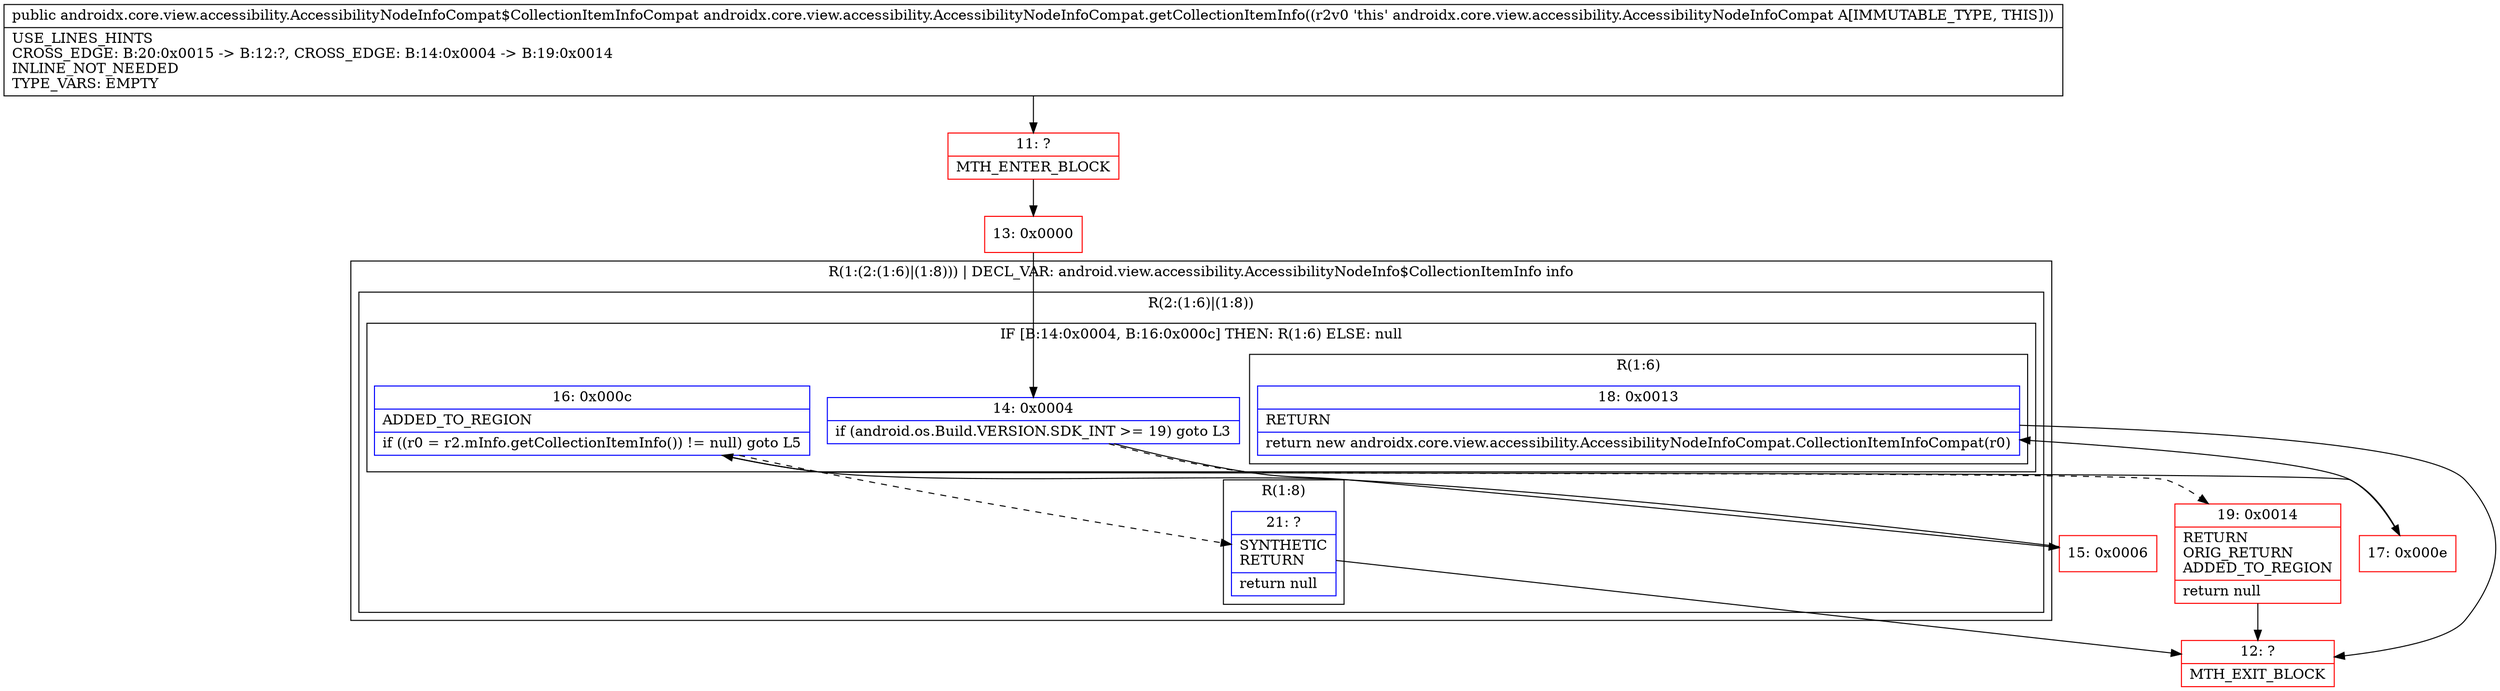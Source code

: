 digraph "CFG forandroidx.core.view.accessibility.AccessibilityNodeInfoCompat.getCollectionItemInfo()Landroidx\/core\/view\/accessibility\/AccessibilityNodeInfoCompat$CollectionItemInfoCompat;" {
subgraph cluster_Region_1971169740 {
label = "R(1:(2:(1:6)|(1:8))) | DECL_VAR: android.view.accessibility.AccessibilityNodeInfo$CollectionItemInfo info\l";
node [shape=record,color=blue];
subgraph cluster_Region_1966442405 {
label = "R(2:(1:6)|(1:8))";
node [shape=record,color=blue];
subgraph cluster_IfRegion_815101000 {
label = "IF [B:14:0x0004, B:16:0x000c] THEN: R(1:6) ELSE: null";
node [shape=record,color=blue];
Node_14 [shape=record,label="{14\:\ 0x0004|if (android.os.Build.VERSION.SDK_INT \>= 19) goto L3\l}"];
Node_16 [shape=record,label="{16\:\ 0x000c|ADDED_TO_REGION\l|if ((r0 = r2.mInfo.getCollectionItemInfo()) != null) goto L5\l}"];
subgraph cluster_Region_1325716891 {
label = "R(1:6)";
node [shape=record,color=blue];
Node_18 [shape=record,label="{18\:\ 0x0013|RETURN\l|return new androidx.core.view.accessibility.AccessibilityNodeInfoCompat.CollectionItemInfoCompat(r0)\l}"];
}
}
subgraph cluster_Region_1462707838 {
label = "R(1:8)";
node [shape=record,color=blue];
Node_21 [shape=record,label="{21\:\ ?|SYNTHETIC\lRETURN\l|return null\l}"];
}
}
}
Node_11 [shape=record,color=red,label="{11\:\ ?|MTH_ENTER_BLOCK\l}"];
Node_13 [shape=record,color=red,label="{13\:\ 0x0000}"];
Node_15 [shape=record,color=red,label="{15\:\ 0x0006}"];
Node_17 [shape=record,color=red,label="{17\:\ 0x000e}"];
Node_12 [shape=record,color=red,label="{12\:\ ?|MTH_EXIT_BLOCK\l}"];
Node_19 [shape=record,color=red,label="{19\:\ 0x0014|RETURN\lORIG_RETURN\lADDED_TO_REGION\l|return null\l}"];
MethodNode[shape=record,label="{public androidx.core.view.accessibility.AccessibilityNodeInfoCompat$CollectionItemInfoCompat androidx.core.view.accessibility.AccessibilityNodeInfoCompat.getCollectionItemInfo((r2v0 'this' androidx.core.view.accessibility.AccessibilityNodeInfoCompat A[IMMUTABLE_TYPE, THIS]))  | USE_LINES_HINTS\lCROSS_EDGE: B:20:0x0015 \-\> B:12:?, CROSS_EDGE: B:14:0x0004 \-\> B:19:0x0014\lINLINE_NOT_NEEDED\lTYPE_VARS: EMPTY\l}"];
MethodNode -> Node_11;Node_14 -> Node_15;
Node_14 -> Node_19[style=dashed];
Node_16 -> Node_17;
Node_16 -> Node_21[style=dashed];
Node_18 -> Node_12;
Node_21 -> Node_12;
Node_11 -> Node_13;
Node_13 -> Node_14;
Node_15 -> Node_16;
Node_17 -> Node_18;
Node_19 -> Node_12;
}

